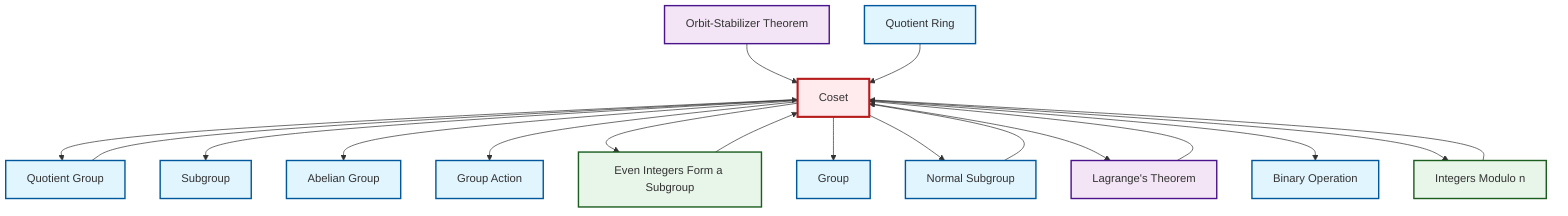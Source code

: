 graph TD
    classDef definition fill:#e1f5fe,stroke:#01579b,stroke-width:2px
    classDef theorem fill:#f3e5f5,stroke:#4a148c,stroke-width:2px
    classDef axiom fill:#fff3e0,stroke:#e65100,stroke-width:2px
    classDef example fill:#e8f5e9,stroke:#1b5e20,stroke-width:2px
    classDef current fill:#ffebee,stroke:#b71c1c,stroke-width:3px
    def-binary-operation["Binary Operation"]:::definition
    def-group["Group"]:::definition
    def-abelian-group["Abelian Group"]:::definition
    thm-orbit-stabilizer["Orbit-Stabilizer Theorem"]:::theorem
    ex-quotient-integers-mod-n["Integers Modulo n"]:::example
    ex-even-integers-subgroup["Even Integers Form a Subgroup"]:::example
    def-subgroup["Subgroup"]:::definition
    def-quotient-group["Quotient Group"]:::definition
    def-coset["Coset"]:::definition
    def-group-action["Group Action"]:::definition
    thm-lagrange["Lagrange's Theorem"]:::theorem
    def-quotient-ring["Quotient Ring"]:::definition
    def-normal-subgroup["Normal Subgroup"]:::definition
    ex-quotient-integers-mod-n --> def-coset
    def-coset --> def-quotient-group
    def-coset --> def-subgroup
    ex-even-integers-subgroup --> def-coset
    def-coset --> def-abelian-group
    thm-orbit-stabilizer --> def-coset
    def-coset --> def-group-action
    def-coset --> ex-even-integers-subgroup
    thm-lagrange --> def-coset
    def-coset --> def-group
    def-quotient-ring --> def-coset
    def-quotient-group --> def-coset
    def-coset --> def-normal-subgroup
    def-coset --> thm-lagrange
    def-coset --> def-binary-operation
    def-coset --> ex-quotient-integers-mod-n
    def-normal-subgroup --> def-coset
    class def-coset current